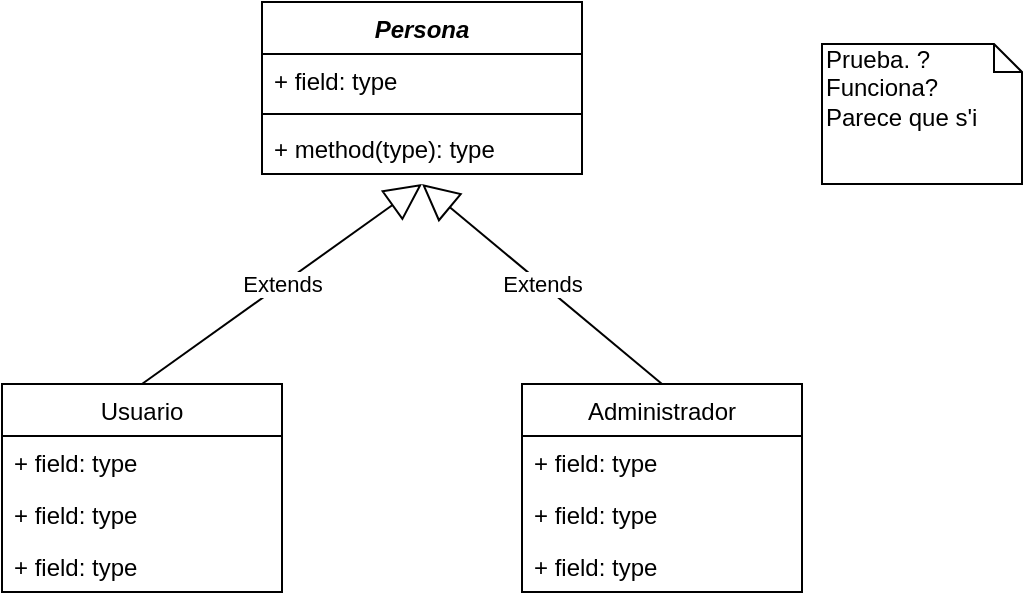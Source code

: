 <mxfile version="12.4.7" type="github">
  <diagram id="o7FhQKakExsv8hvBHXit" name="Page-1">
    <mxGraphModel dx="754" dy="436" grid="1" gridSize="10" guides="1" tooltips="1" connect="1" arrows="1" fold="1" page="1" pageScale="1" pageWidth="850" pageHeight="1100" math="0" shadow="0">
      <root>
        <mxCell id="0"/>
        <mxCell id="1" parent="0"/>
        <mxCell id="fGkL43YQImyod1ORi-xp-3" value="Persona" style="swimlane;fontStyle=3;align=center;verticalAlign=top;childLayout=stackLayout;horizontal=1;startSize=26;horizontalStack=0;resizeParent=1;resizeParentMax=0;resizeLast=0;collapsible=1;marginBottom=0;" parent="1" vertex="1">
          <mxGeometry x="210" y="29" width="160" height="86" as="geometry"/>
        </mxCell>
        <mxCell id="fGkL43YQImyod1ORi-xp-4" value="+ field: type" style="text;strokeColor=none;fillColor=none;align=left;verticalAlign=top;spacingLeft=4;spacingRight=4;overflow=hidden;rotatable=0;points=[[0,0.5],[1,0.5]];portConstraint=eastwest;" parent="fGkL43YQImyod1ORi-xp-3" vertex="1">
          <mxGeometry y="26" width="160" height="26" as="geometry"/>
        </mxCell>
        <mxCell id="fGkL43YQImyod1ORi-xp-5" value="" style="line;strokeWidth=1;fillColor=none;align=left;verticalAlign=middle;spacingTop=-1;spacingLeft=3;spacingRight=3;rotatable=0;labelPosition=right;points=[];portConstraint=eastwest;" parent="fGkL43YQImyod1ORi-xp-3" vertex="1">
          <mxGeometry y="52" width="160" height="8" as="geometry"/>
        </mxCell>
        <mxCell id="fGkL43YQImyod1ORi-xp-6" value="+ method(type): type" style="text;strokeColor=none;fillColor=none;align=left;verticalAlign=top;spacingLeft=4;spacingRight=4;overflow=hidden;rotatable=0;points=[[0,0.5],[1,0.5]];portConstraint=eastwest;" parent="fGkL43YQImyod1ORi-xp-3" vertex="1">
          <mxGeometry y="60" width="160" height="26" as="geometry"/>
        </mxCell>
        <mxCell id="fGkL43YQImyod1ORi-xp-7" value="Usuario" style="swimlane;fontStyle=0;childLayout=stackLayout;horizontal=1;startSize=26;fillColor=none;horizontalStack=0;resizeParent=1;resizeParentMax=0;resizeLast=0;collapsible=1;marginBottom=0;" parent="1" vertex="1">
          <mxGeometry x="80" y="220" width="140" height="104" as="geometry"/>
        </mxCell>
        <mxCell id="fGkL43YQImyod1ORi-xp-8" value="+ field: type" style="text;strokeColor=none;fillColor=none;align=left;verticalAlign=top;spacingLeft=4;spacingRight=4;overflow=hidden;rotatable=0;points=[[0,0.5],[1,0.5]];portConstraint=eastwest;" parent="fGkL43YQImyod1ORi-xp-7" vertex="1">
          <mxGeometry y="26" width="140" height="26" as="geometry"/>
        </mxCell>
        <mxCell id="fGkL43YQImyod1ORi-xp-9" value="+ field: type" style="text;strokeColor=none;fillColor=none;align=left;verticalAlign=top;spacingLeft=4;spacingRight=4;overflow=hidden;rotatable=0;points=[[0,0.5],[1,0.5]];portConstraint=eastwest;" parent="fGkL43YQImyod1ORi-xp-7" vertex="1">
          <mxGeometry y="52" width="140" height="26" as="geometry"/>
        </mxCell>
        <mxCell id="fGkL43YQImyod1ORi-xp-10" value="+ field: type" style="text;strokeColor=none;fillColor=none;align=left;verticalAlign=top;spacingLeft=4;spacingRight=4;overflow=hidden;rotatable=0;points=[[0,0.5],[1,0.5]];portConstraint=eastwest;" parent="fGkL43YQImyod1ORi-xp-7" vertex="1">
          <mxGeometry y="78" width="140" height="26" as="geometry"/>
        </mxCell>
        <mxCell id="fGkL43YQImyod1ORi-xp-11" value="Extends" style="endArrow=block;endSize=16;endFill=0;html=1;exitX=0.5;exitY=0;exitDx=0;exitDy=0;entryX=0.5;entryY=1.192;entryDx=0;entryDy=0;entryPerimeter=0;" parent="1" source="fGkL43YQImyod1ORi-xp-7" target="fGkL43YQImyod1ORi-xp-6" edge="1">
          <mxGeometry width="160" relative="1" as="geometry">
            <mxPoint x="80" y="340" as="sourcePoint"/>
            <mxPoint x="292" y="210" as="targetPoint"/>
          </mxGeometry>
        </mxCell>
        <mxCell id="fGkL43YQImyod1ORi-xp-12" value="Administrador" style="swimlane;fontStyle=0;childLayout=stackLayout;horizontal=1;startSize=26;fillColor=none;horizontalStack=0;resizeParent=1;resizeParentMax=0;resizeLast=0;collapsible=1;marginBottom=0;" parent="1" vertex="1">
          <mxGeometry x="340" y="220" width="140" height="104" as="geometry"/>
        </mxCell>
        <mxCell id="fGkL43YQImyod1ORi-xp-13" value="+ field: type" style="text;strokeColor=none;fillColor=none;align=left;verticalAlign=top;spacingLeft=4;spacingRight=4;overflow=hidden;rotatable=0;points=[[0,0.5],[1,0.5]];portConstraint=eastwest;" parent="fGkL43YQImyod1ORi-xp-12" vertex="1">
          <mxGeometry y="26" width="140" height="26" as="geometry"/>
        </mxCell>
        <mxCell id="fGkL43YQImyod1ORi-xp-14" value="+ field: type" style="text;strokeColor=none;fillColor=none;align=left;verticalAlign=top;spacingLeft=4;spacingRight=4;overflow=hidden;rotatable=0;points=[[0,0.5],[1,0.5]];portConstraint=eastwest;" parent="fGkL43YQImyod1ORi-xp-12" vertex="1">
          <mxGeometry y="52" width="140" height="26" as="geometry"/>
        </mxCell>
        <mxCell id="fGkL43YQImyod1ORi-xp-15" value="+ field: type" style="text;strokeColor=none;fillColor=none;align=left;verticalAlign=top;spacingLeft=4;spacingRight=4;overflow=hidden;rotatable=0;points=[[0,0.5],[1,0.5]];portConstraint=eastwest;" parent="fGkL43YQImyod1ORi-xp-12" vertex="1">
          <mxGeometry y="78" width="140" height="26" as="geometry"/>
        </mxCell>
        <mxCell id="fGkL43YQImyod1ORi-xp-16" value="Extends" style="endArrow=block;endSize=16;endFill=0;html=1;exitX=0.5;exitY=0;exitDx=0;exitDy=0;" parent="1" source="fGkL43YQImyod1ORi-xp-12" edge="1">
          <mxGeometry width="160" relative="1" as="geometry">
            <mxPoint x="300" y="302" as="sourcePoint"/>
            <mxPoint x="290" y="120" as="targetPoint"/>
          </mxGeometry>
        </mxCell>
        <mxCell id="fGkL43YQImyod1ORi-xp-17" value="&lt;div&gt;Prueba. ?Funciona?&lt;/div&gt;&lt;div&gt;Parece que s&#39;i&lt;/div&gt;&lt;div&gt;&lt;br&gt;&lt;/div&gt;" style="shape=note;whiteSpace=wrap;html=1;size=14;verticalAlign=top;align=left;spacingTop=-6;" parent="1" vertex="1">
          <mxGeometry x="490" y="50" width="100" height="70" as="geometry"/>
        </mxCell>
      </root>
    </mxGraphModel>
  </diagram>
</mxfile>
